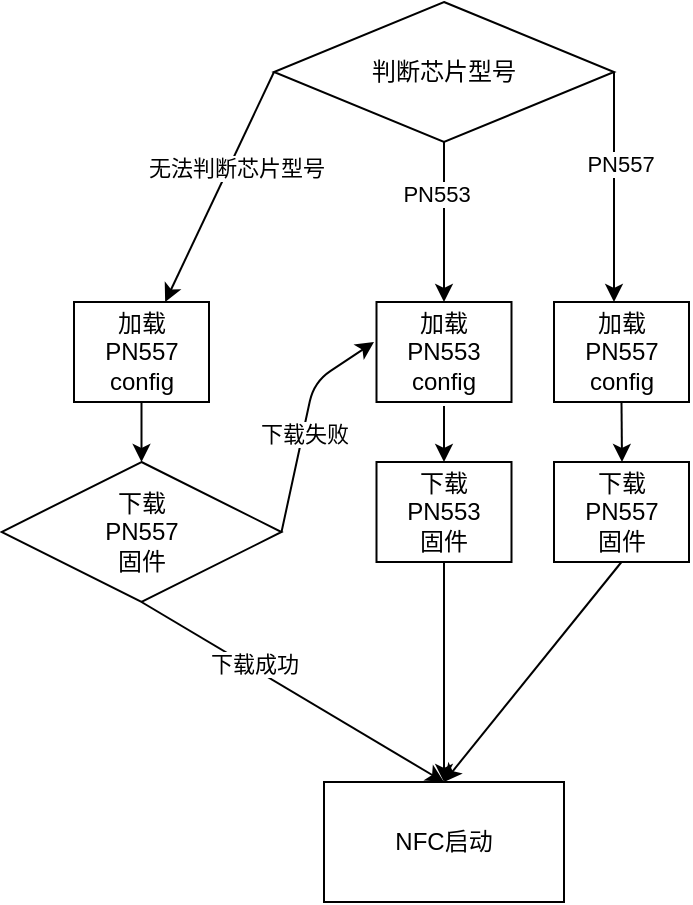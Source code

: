 <mxfile version="14.9.4" type="github">
  <diagram id="ZPih8gvWAh-61AwVxLuT" name="Page-1">
    <mxGraphModel dx="782" dy="491" grid="1" gridSize="10" guides="1" tooltips="1" connect="1" arrows="1" fold="1" page="1" pageScale="1" pageWidth="850" pageHeight="1100" math="0" shadow="0">
      <root>
        <mxCell id="0" />
        <mxCell id="1" parent="0" />
        <mxCell id="5Ky0o6CpZjZSUlPnSnDI-1" value="判断芯片型号" style="rhombus;whiteSpace=wrap;html=1;" vertex="1" parent="1">
          <mxGeometry x="300" y="30" width="170" height="70" as="geometry" />
        </mxCell>
        <mxCell id="5Ky0o6CpZjZSUlPnSnDI-2" value="" style="endArrow=classic;html=1;exitX=0.5;exitY=1;exitDx=0;exitDy=0;" edge="1" parent="1" source="5Ky0o6CpZjZSUlPnSnDI-1">
          <mxGeometry width="50" height="50" relative="1" as="geometry">
            <mxPoint x="380" y="280" as="sourcePoint" />
            <mxPoint x="385" y="180" as="targetPoint" />
          </mxGeometry>
        </mxCell>
        <mxCell id="5Ky0o6CpZjZSUlPnSnDI-4" value="PN553" style="edgeLabel;html=1;align=center;verticalAlign=middle;resizable=0;points=[];" vertex="1" connectable="0" parent="5Ky0o6CpZjZSUlPnSnDI-2">
          <mxGeometry x="-0.35" y="-4" relative="1" as="geometry">
            <mxPoint as="offset" />
          </mxGeometry>
        </mxCell>
        <mxCell id="5Ky0o6CpZjZSUlPnSnDI-3" value="" style="endArrow=classic;html=1;exitX=1;exitY=0.5;exitDx=0;exitDy=0;" edge="1" parent="1" source="5Ky0o6CpZjZSUlPnSnDI-1">
          <mxGeometry width="50" height="50" relative="1" as="geometry">
            <mxPoint x="380" y="280" as="sourcePoint" />
            <mxPoint x="470" y="180" as="targetPoint" />
          </mxGeometry>
        </mxCell>
        <mxCell id="5Ky0o6CpZjZSUlPnSnDI-5" value="PN557" style="edgeLabel;html=1;align=center;verticalAlign=middle;resizable=0;points=[];" vertex="1" connectable="0" parent="5Ky0o6CpZjZSUlPnSnDI-3">
          <mxGeometry x="-0.2" y="3" relative="1" as="geometry">
            <mxPoint as="offset" />
          </mxGeometry>
        </mxCell>
        <mxCell id="5Ky0o6CpZjZSUlPnSnDI-7" value="加载&lt;br&gt;PN553&lt;br&gt;config" style="rounded=0;whiteSpace=wrap;html=1;" vertex="1" parent="1">
          <mxGeometry x="351.25" y="180" width="67.5" height="50" as="geometry" />
        </mxCell>
        <mxCell id="5Ky0o6CpZjZSUlPnSnDI-9" value="&lt;span&gt;加载&lt;/span&gt;&lt;br&gt;&lt;span&gt;PN557&lt;/span&gt;&lt;br&gt;&lt;span&gt;config&lt;/span&gt;" style="rounded=0;whiteSpace=wrap;html=1;" vertex="1" parent="1">
          <mxGeometry x="440" y="180" width="67.5" height="50" as="geometry" />
        </mxCell>
        <mxCell id="5Ky0o6CpZjZSUlPnSnDI-10" value="下载&lt;br&gt;PN553&lt;br&gt;固件" style="rounded=0;whiteSpace=wrap;html=1;" vertex="1" parent="1">
          <mxGeometry x="351.25" y="260" width="67.5" height="50" as="geometry" />
        </mxCell>
        <mxCell id="5Ky0o6CpZjZSUlPnSnDI-11" value="下载&lt;br&gt;PN557&lt;br&gt;固件" style="rounded=0;whiteSpace=wrap;html=1;" vertex="1" parent="1">
          <mxGeometry x="440" y="260" width="67.5" height="50" as="geometry" />
        </mxCell>
        <mxCell id="5Ky0o6CpZjZSUlPnSnDI-12" value="" style="endArrow=classic;html=1;" edge="1" parent="1">
          <mxGeometry width="50" height="50" relative="1" as="geometry">
            <mxPoint x="385" y="232" as="sourcePoint" />
            <mxPoint x="385" y="260" as="targetPoint" />
          </mxGeometry>
        </mxCell>
        <mxCell id="5Ky0o6CpZjZSUlPnSnDI-14" value="" style="endArrow=classic;html=1;exitX=0.5;exitY=1;exitDx=0;exitDy=0;" edge="1" parent="1" source="5Ky0o6CpZjZSUlPnSnDI-9">
          <mxGeometry width="50" height="50" relative="1" as="geometry">
            <mxPoint x="395" y="242" as="sourcePoint" />
            <mxPoint x="474" y="260" as="targetPoint" />
          </mxGeometry>
        </mxCell>
        <mxCell id="5Ky0o6CpZjZSUlPnSnDI-15" value="NFC启动" style="rounded=0;whiteSpace=wrap;html=1;" vertex="1" parent="1">
          <mxGeometry x="325" y="420" width="120" height="60" as="geometry" />
        </mxCell>
        <mxCell id="5Ky0o6CpZjZSUlPnSnDI-16" value="" style="endArrow=classic;html=1;exitX=0.5;exitY=1;exitDx=0;exitDy=0;entryX=0.5;entryY=0;entryDx=0;entryDy=0;" edge="1" parent="1" source="5Ky0o6CpZjZSUlPnSnDI-10" target="5Ky0o6CpZjZSUlPnSnDI-15">
          <mxGeometry width="50" height="50" relative="1" as="geometry">
            <mxPoint x="380" y="350" as="sourcePoint" />
            <mxPoint x="430" y="300" as="targetPoint" />
          </mxGeometry>
        </mxCell>
        <mxCell id="5Ky0o6CpZjZSUlPnSnDI-17" value="" style="endArrow=classic;html=1;exitX=0.5;exitY=1;exitDx=0;exitDy=0;entryX=0.5;entryY=0;entryDx=0;entryDy=0;" edge="1" parent="1" source="5Ky0o6CpZjZSUlPnSnDI-11" target="5Ky0o6CpZjZSUlPnSnDI-15">
          <mxGeometry width="50" height="50" relative="1" as="geometry">
            <mxPoint x="380" y="350" as="sourcePoint" />
            <mxPoint x="430" y="300" as="targetPoint" />
          </mxGeometry>
        </mxCell>
        <mxCell id="5Ky0o6CpZjZSUlPnSnDI-18" value="加载&lt;br&gt;PN557&lt;br&gt;config" style="rounded=0;whiteSpace=wrap;html=1;" vertex="1" parent="1">
          <mxGeometry x="200" y="180" width="67.5" height="50" as="geometry" />
        </mxCell>
        <mxCell id="5Ky0o6CpZjZSUlPnSnDI-21" value="" style="endArrow=classic;html=1;exitX=0;exitY=0.5;exitDx=0;exitDy=0;" edge="1" parent="1" source="5Ky0o6CpZjZSUlPnSnDI-1" target="5Ky0o6CpZjZSUlPnSnDI-18">
          <mxGeometry width="50" height="50" relative="1" as="geometry">
            <mxPoint x="290" y="70" as="sourcePoint" />
            <mxPoint x="303" y="170" as="targetPoint" />
          </mxGeometry>
        </mxCell>
        <mxCell id="5Ky0o6CpZjZSUlPnSnDI-22" value="无法判断芯片型号" style="edgeLabel;html=1;align=center;verticalAlign=middle;resizable=0;points=[];" vertex="1" connectable="0" parent="5Ky0o6CpZjZSUlPnSnDI-21">
          <mxGeometry x="-0.2" y="3" relative="1" as="geometry">
            <mxPoint as="offset" />
          </mxGeometry>
        </mxCell>
        <mxCell id="5Ky0o6CpZjZSUlPnSnDI-26" value="" style="endArrow=classic;html=1;exitX=0.5;exitY=1;exitDx=0;exitDy=0;entryX=0.5;entryY=0;entryDx=0;entryDy=0;" edge="1" parent="1" source="5Ky0o6CpZjZSUlPnSnDI-18">
          <mxGeometry width="50" height="50" relative="1" as="geometry">
            <mxPoint x="380" y="250" as="sourcePoint" />
            <mxPoint x="233.75" y="260" as="targetPoint" />
          </mxGeometry>
        </mxCell>
        <mxCell id="5Ky0o6CpZjZSUlPnSnDI-28" value="&lt;span&gt;下载&lt;/span&gt;&lt;br&gt;&lt;span&gt;PN557&lt;/span&gt;&lt;br&gt;&lt;span&gt;固件&lt;/span&gt;" style="rhombus;whiteSpace=wrap;html=1;" vertex="1" parent="1">
          <mxGeometry x="163.75" y="260" width="140" height="70" as="geometry" />
        </mxCell>
        <mxCell id="5Ky0o6CpZjZSUlPnSnDI-29" value="" style="endArrow=classic;html=1;entryX=0.5;entryY=0;entryDx=0;entryDy=0;exitX=0.5;exitY=1;exitDx=0;exitDy=0;" edge="1" parent="1" source="5Ky0o6CpZjZSUlPnSnDI-28" target="5Ky0o6CpZjZSUlPnSnDI-15">
          <mxGeometry width="50" height="50" relative="1" as="geometry">
            <mxPoint x="260" y="400" as="sourcePoint" />
            <mxPoint x="310" y="350" as="targetPoint" />
          </mxGeometry>
        </mxCell>
        <mxCell id="5Ky0o6CpZjZSUlPnSnDI-31" value="下载成功" style="edgeLabel;html=1;align=center;verticalAlign=middle;resizable=0;points=[];" vertex="1" connectable="0" parent="5Ky0o6CpZjZSUlPnSnDI-29">
          <mxGeometry x="-0.271" y="2" relative="1" as="geometry">
            <mxPoint as="offset" />
          </mxGeometry>
        </mxCell>
        <mxCell id="5Ky0o6CpZjZSUlPnSnDI-30" value="" style="endArrow=classic;html=1;exitX=1;exitY=0.5;exitDx=0;exitDy=0;" edge="1" parent="1" source="5Ky0o6CpZjZSUlPnSnDI-28">
          <mxGeometry width="50" height="50" relative="1" as="geometry">
            <mxPoint x="380" y="240" as="sourcePoint" />
            <mxPoint x="350" y="200" as="targetPoint" />
            <Array as="points">
              <mxPoint x="320" y="220" />
            </Array>
          </mxGeometry>
        </mxCell>
        <mxCell id="5Ky0o6CpZjZSUlPnSnDI-32" value="下载失败" style="edgeLabel;html=1;align=center;verticalAlign=middle;resizable=0;points=[];" vertex="1" connectable="0" parent="5Ky0o6CpZjZSUlPnSnDI-30">
          <mxGeometry x="-0.112" relative="1" as="geometry">
            <mxPoint as="offset" />
          </mxGeometry>
        </mxCell>
      </root>
    </mxGraphModel>
  </diagram>
</mxfile>
